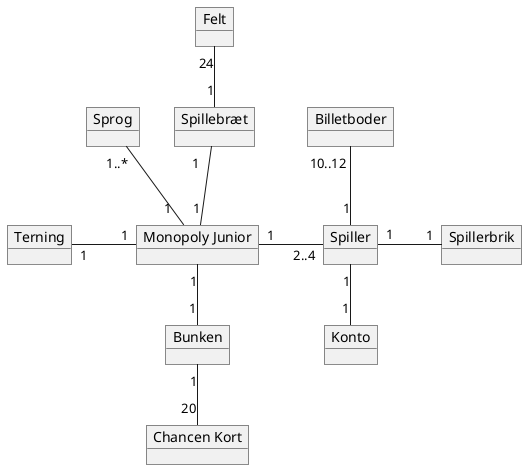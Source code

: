 @startuml
'https://plantuml.com/object-diagram

object Bunken
object Spillerbrik
object Spiller
object Terning
object Sprog
object "Monopoly Junior" as game
object Konto
object "Spillebræt" as board
object Felt
object "Chancen Kort" as chance
object Billetboder

Bunken          "1"         -up-        "1"                 game
Sprog           "1..*"      --          "1  "               game
Felt            "24"        --          "1"                 board
board           "1   "      -down-      "1"                 game
Spiller         "1"         --          "1"                 Konto
Spiller         "2..4"      -left-      "1"                 game    : \t
Spiller         "1"         -right-     "1"                 Spillerbrik :\t
Spiller         "1"         -up-        "10..12"            Billetboder :\t
Terning         "1    "     -right-     "  1"               game    : \t
chance          "20"        -up-        " 1"                Bunken

@enduml